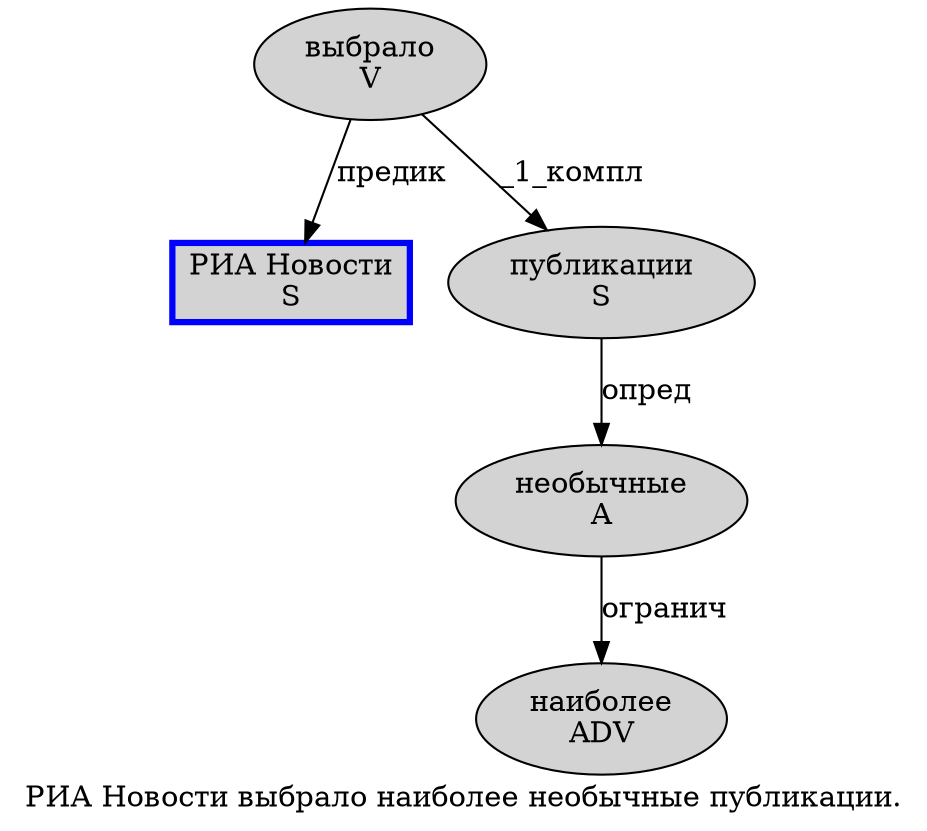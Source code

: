 digraph SENTENCE_924 {
	graph [label="РИА Новости выбрало наиболее необычные публикации."]
	node [style=filled]
		0 [label="РИА Новости
S" color=blue fillcolor=lightgray penwidth=3 shape=box]
		1 [label="выбрало
V" color="" fillcolor=lightgray penwidth=1 shape=ellipse]
		2 [label="наиболее
ADV" color="" fillcolor=lightgray penwidth=1 shape=ellipse]
		3 [label="необычные
A" color="" fillcolor=lightgray penwidth=1 shape=ellipse]
		4 [label="публикации
S" color="" fillcolor=lightgray penwidth=1 shape=ellipse]
			3 -> 2 [label="огранич"]
			1 -> 0 [label="предик"]
			1 -> 4 [label="_1_компл"]
			4 -> 3 [label="опред"]
}